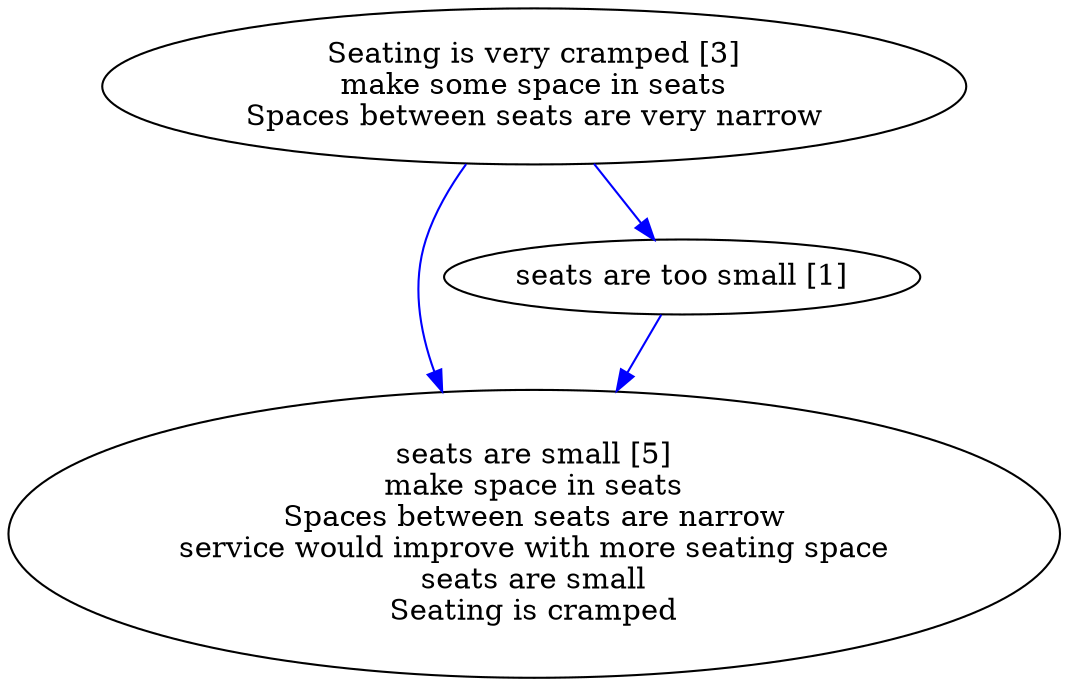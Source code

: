 digraph collapsedGraph {
"Seating is very cramped [3]\nmake some space in seats\nSpaces between seats are very narrow""seats are small [5]\nmake space in seats\nSpaces between seats are narrow\nservice would improve with more seating space\nseats are small\nSeating is cramped""seats are too small [1]""Seating is very cramped [3]\nmake some space in seats\nSpaces between seats are very narrow" -> "seats are small [5]\nmake space in seats\nSpaces between seats are narrow\nservice would improve with more seating space\nseats are small\nSeating is cramped" [color=blue]
"seats are too small [1]" -> "seats are small [5]\nmake space in seats\nSpaces between seats are narrow\nservice would improve with more seating space\nseats are small\nSeating is cramped" [color=blue]
"Seating is very cramped [3]\nmake some space in seats\nSpaces between seats are very narrow" -> "seats are too small [1]" [color=blue]
}